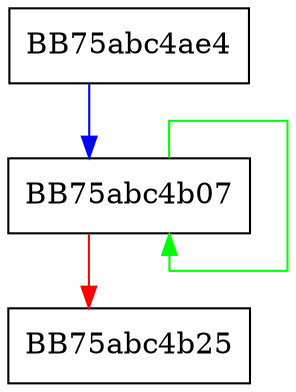 digraph eIL_pmulhw {
  node [shape="box"];
  graph [splines=ortho];
  BB75abc4ae4 -> BB75abc4b07 [color="blue"];
  BB75abc4b07 -> BB75abc4b07 [color="green"];
  BB75abc4b07 -> BB75abc4b25 [color="red"];
}